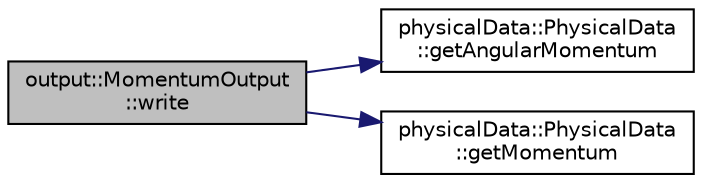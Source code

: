 digraph "output::MomentumOutput::write"
{
 // LATEX_PDF_SIZE
  edge [fontname="Helvetica",fontsize="10",labelfontname="Helvetica",labelfontsize="10"];
  node [fontname="Helvetica",fontsize="10",shape=record];
  rankdir="LR";
  Node1 [label="output::MomentumOutput\l::write",height=0.2,width=0.4,color="black", fillcolor="grey75", style="filled", fontcolor="black",tooltip="Write the momentum output."];
  Node1 -> Node2 [color="midnightblue",fontsize="10",style="solid",fontname="Helvetica"];
  Node2 [label="physicalData::PhysicalData\l::getAngularMomentum",height=0.2,width=0.4,color="black", fillcolor="white", style="filled",URL="$classphysicalData_1_1PhysicalData.html#a0ae06dd2e176535a50e93bbe4a9c6be9",tooltip=" "];
  Node1 -> Node3 [color="midnightblue",fontsize="10",style="solid",fontname="Helvetica"];
  Node3 [label="physicalData::PhysicalData\l::getMomentum",height=0.2,width=0.4,color="black", fillcolor="white", style="filled",URL="$classphysicalData_1_1PhysicalData.html#a247773629dba3cf861485e5a57d695fb",tooltip=" "];
}
